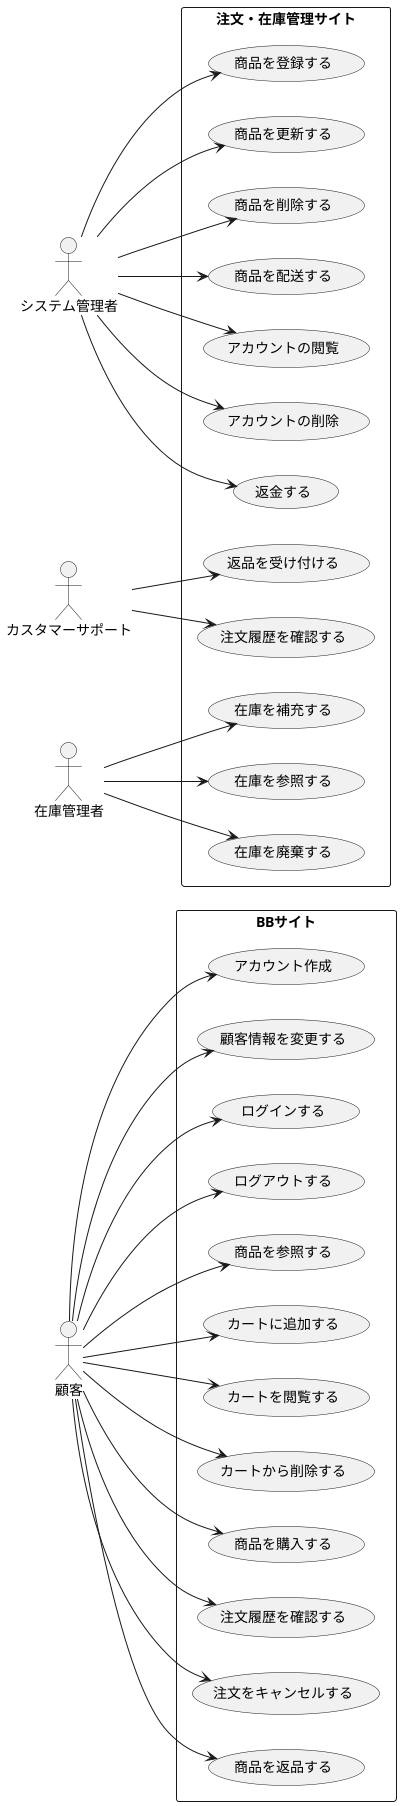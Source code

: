 @startuml BB注文管理システムユースケース図
left to right direction
actor 顧客 as U

actor システム管理者 as M

actor カスタマーサポート as CS

actor 在庫管理者 as SM

rectangle BBサイト {
  usecase "アカウント作成" as UC1
  usecase "顧客情報を変更する" as UC2
  usecase "ログインする" as UC3
  usecase "ログアウトする" as UC4
  usecase "商品を参照する" as UC5
  usecase "カートに追加する" as UC6
  usecase "カートを閲覧する" as UC7
  usecase "カートから削除する" as UC8
  usecase "商品を購入する" as UC9
  usecase "注文履歴を確認する" as UC10
  usecase "注文をキャンセルする" as UC11
  usecase "商品を返品する" as UC12
}

rectangle 注文・在庫管理サイト {
  usecase "商品を登録する" as UC13
  usecase "商品を更新する" as UC14
  usecase "商品を削除する" as UC15
  usecase "商品を配送する" as UC16
  usecase "アカウントの閲覧" as UC17
  usecase "アカウントの削除" as UC18
  usecase "返金する" as UC19
  usecase "返品を受け付ける" as UC20
  usecase "注文履歴を確認する" as UC21
  usecase "在庫を補充する" as UC22
  usecase "在庫を参照する" as UC23
  usecase "在庫を廃棄する" as UC24
}

U --> UC1
U --> UC2
U --> UC3
U --> UC4
U --> UC5
U --> UC6
U --> UC7
U --> UC8
U --> UC9
U --> UC10
U --> UC11
U --> UC12

M --> UC13
M --> UC14
M --> UC15
M --> UC16
M --> UC17
M --> UC18
M --> UC19

CS --> UC20
CS --> UC21

SM --> UC22
SM --> UC23
SM --> UC24
@enduml